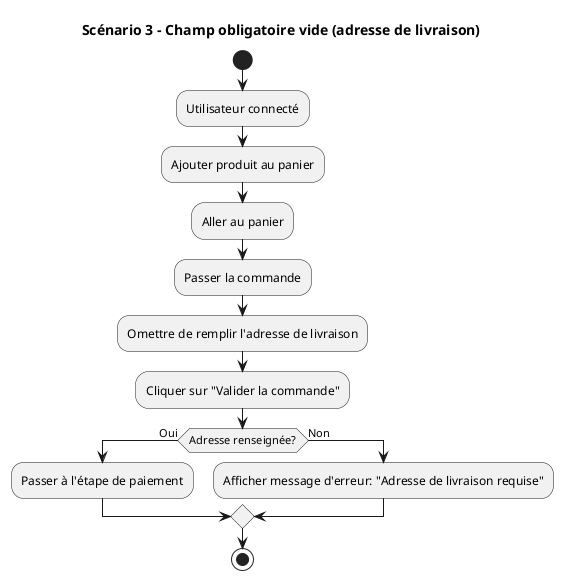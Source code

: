 @startuml
title Scénario 3 – Champ obligatoire vide (adresse de livraison)

start
:Utilisateur connecté;
:Ajouter produit au panier;
:Aller au panier;
:Passer la commande;
:Omettre de remplir l'adresse de livraison;
:Cliquer sur "Valider la commande";

if (Adresse renseignée?) then (Oui)
    :Passer à l'étape de paiement;
else (Non)
    :Afficher message d'erreur: "Adresse de livraison requise";
endif

stop
@enduml